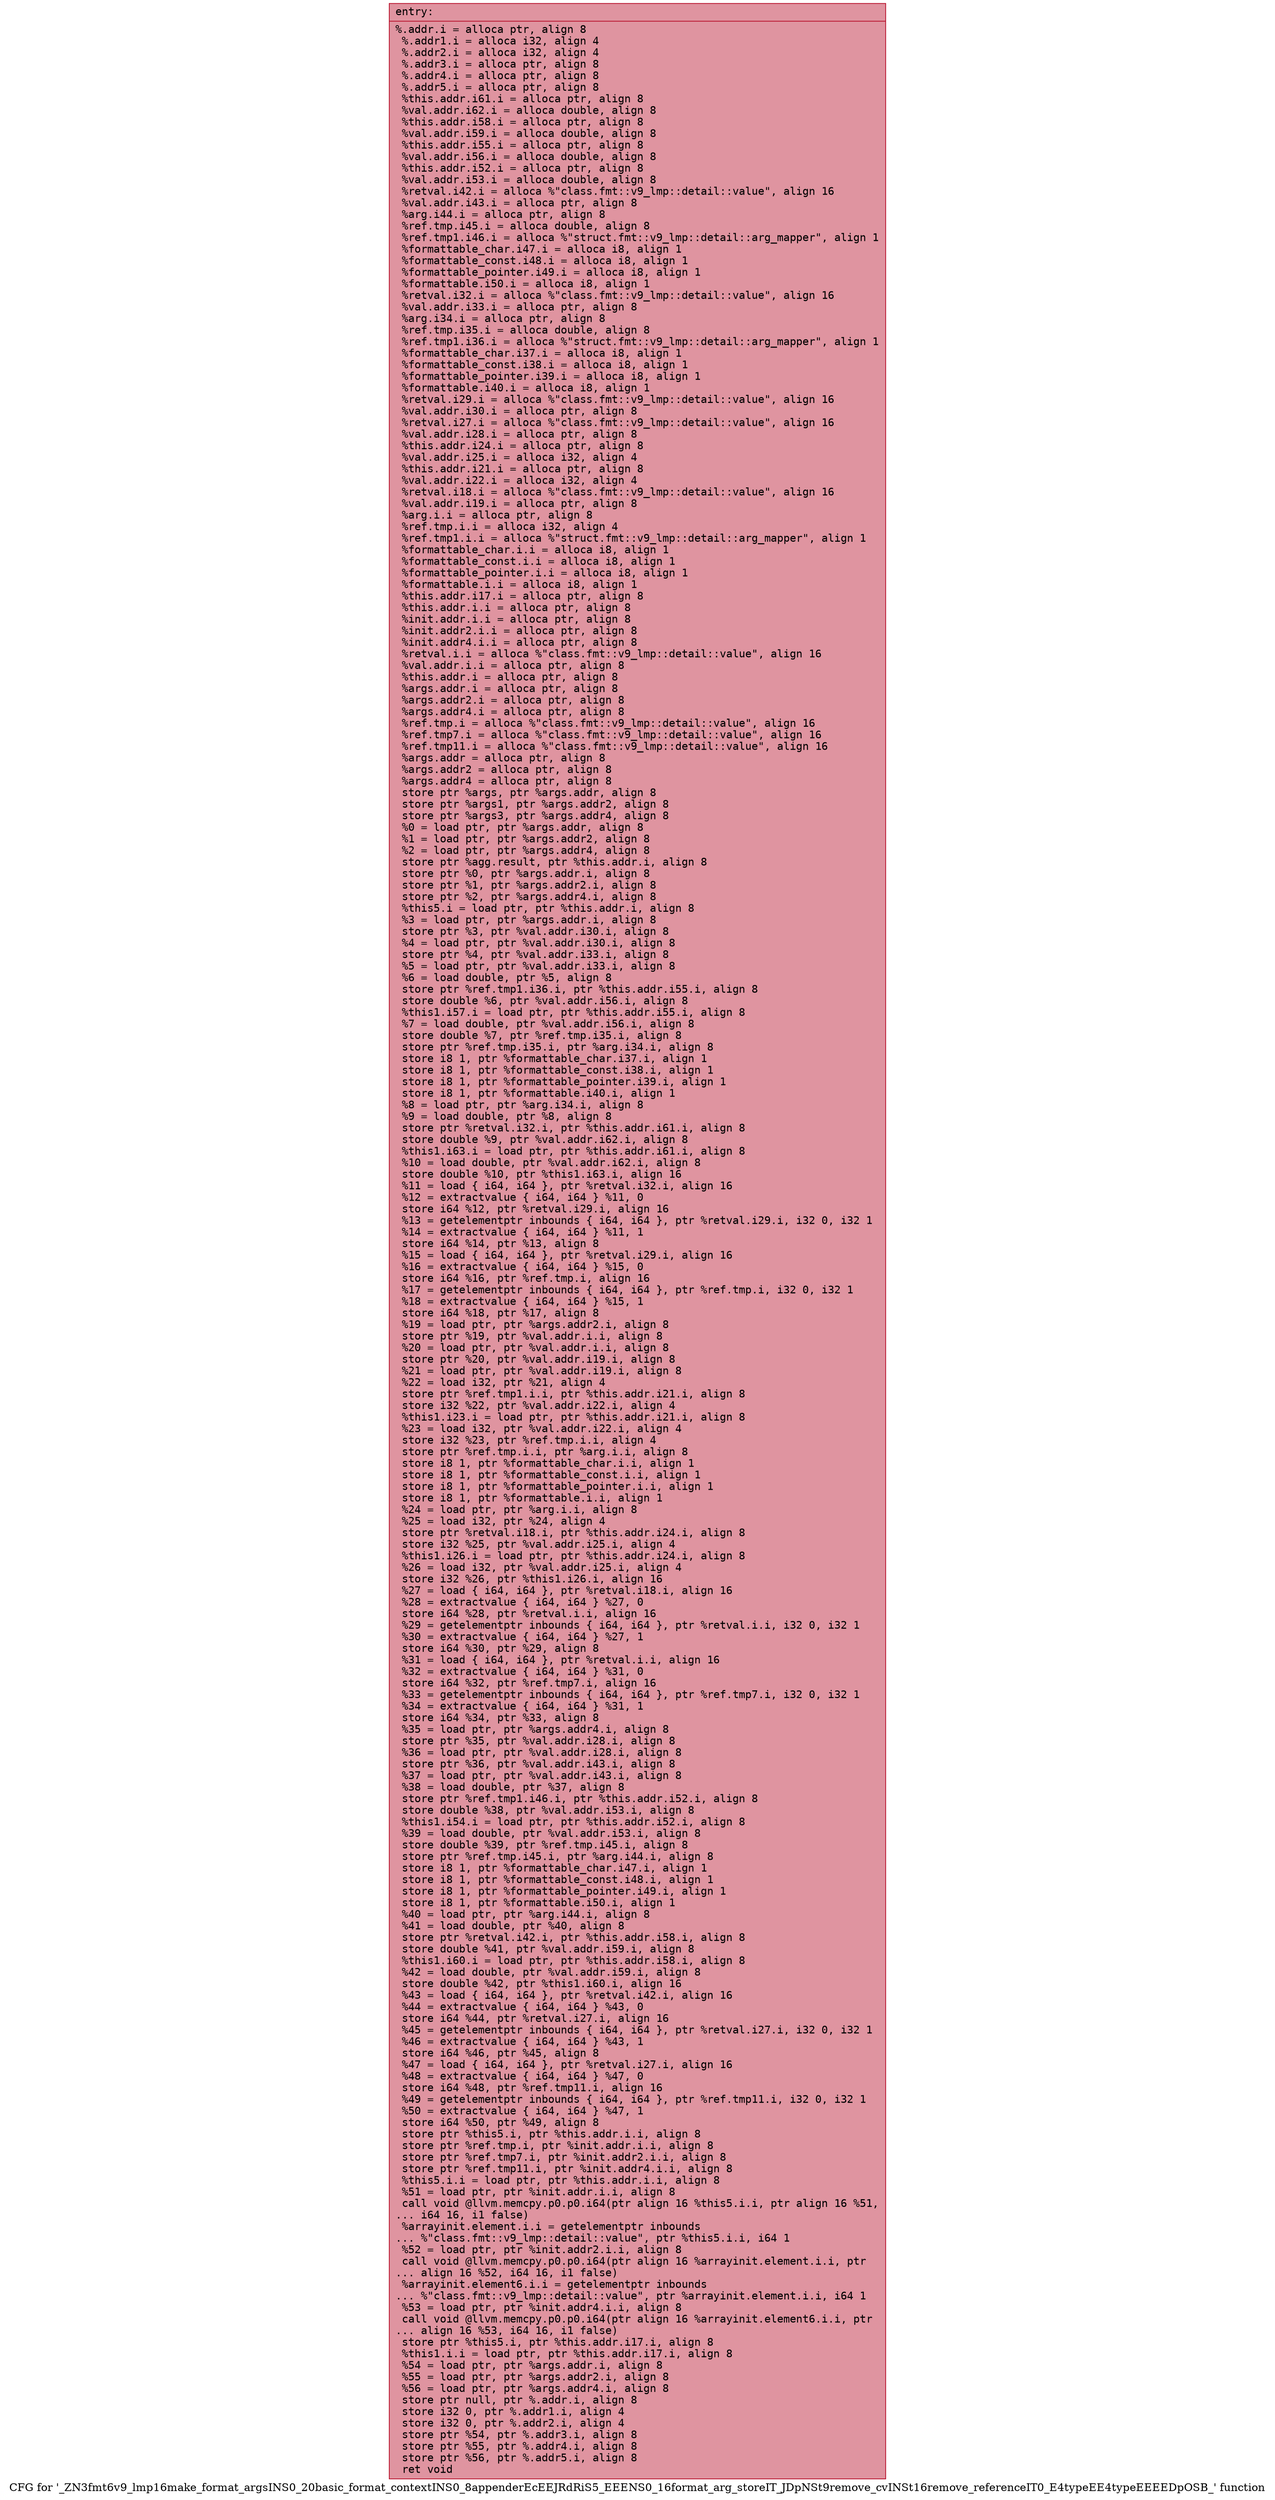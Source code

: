digraph "CFG for '_ZN3fmt6v9_lmp16make_format_argsINS0_20basic_format_contextINS0_8appenderEcEEJRdRiS5_EEENS0_16format_arg_storeIT_JDpNSt9remove_cvINSt16remove_referenceIT0_E4typeEE4typeEEEEDpOSB_' function" {
	label="CFG for '_ZN3fmt6v9_lmp16make_format_argsINS0_20basic_format_contextINS0_8appenderEcEEJRdRiS5_EEENS0_16format_arg_storeIT_JDpNSt9remove_cvINSt16remove_referenceIT0_E4typeEE4typeEEEEDpOSB_' function";

	Node0x56403ea223a0 [shape=record,color="#b70d28ff", style=filled, fillcolor="#b70d2870" fontname="Courier",label="{entry:\l|  %.addr.i = alloca ptr, align 8\l  %.addr1.i = alloca i32, align 4\l  %.addr2.i = alloca i32, align 4\l  %.addr3.i = alloca ptr, align 8\l  %.addr4.i = alloca ptr, align 8\l  %.addr5.i = alloca ptr, align 8\l  %this.addr.i61.i = alloca ptr, align 8\l  %val.addr.i62.i = alloca double, align 8\l  %this.addr.i58.i = alloca ptr, align 8\l  %val.addr.i59.i = alloca double, align 8\l  %this.addr.i55.i = alloca ptr, align 8\l  %val.addr.i56.i = alloca double, align 8\l  %this.addr.i52.i = alloca ptr, align 8\l  %val.addr.i53.i = alloca double, align 8\l  %retval.i42.i = alloca %\"class.fmt::v9_lmp::detail::value\", align 16\l  %val.addr.i43.i = alloca ptr, align 8\l  %arg.i44.i = alloca ptr, align 8\l  %ref.tmp.i45.i = alloca double, align 8\l  %ref.tmp1.i46.i = alloca %\"struct.fmt::v9_lmp::detail::arg_mapper\", align 1\l  %formattable_char.i47.i = alloca i8, align 1\l  %formattable_const.i48.i = alloca i8, align 1\l  %formattable_pointer.i49.i = alloca i8, align 1\l  %formattable.i50.i = alloca i8, align 1\l  %retval.i32.i = alloca %\"class.fmt::v9_lmp::detail::value\", align 16\l  %val.addr.i33.i = alloca ptr, align 8\l  %arg.i34.i = alloca ptr, align 8\l  %ref.tmp.i35.i = alloca double, align 8\l  %ref.tmp1.i36.i = alloca %\"struct.fmt::v9_lmp::detail::arg_mapper\", align 1\l  %formattable_char.i37.i = alloca i8, align 1\l  %formattable_const.i38.i = alloca i8, align 1\l  %formattable_pointer.i39.i = alloca i8, align 1\l  %formattable.i40.i = alloca i8, align 1\l  %retval.i29.i = alloca %\"class.fmt::v9_lmp::detail::value\", align 16\l  %val.addr.i30.i = alloca ptr, align 8\l  %retval.i27.i = alloca %\"class.fmt::v9_lmp::detail::value\", align 16\l  %val.addr.i28.i = alloca ptr, align 8\l  %this.addr.i24.i = alloca ptr, align 8\l  %val.addr.i25.i = alloca i32, align 4\l  %this.addr.i21.i = alloca ptr, align 8\l  %val.addr.i22.i = alloca i32, align 4\l  %retval.i18.i = alloca %\"class.fmt::v9_lmp::detail::value\", align 16\l  %val.addr.i19.i = alloca ptr, align 8\l  %arg.i.i = alloca ptr, align 8\l  %ref.tmp.i.i = alloca i32, align 4\l  %ref.tmp1.i.i = alloca %\"struct.fmt::v9_lmp::detail::arg_mapper\", align 1\l  %formattable_char.i.i = alloca i8, align 1\l  %formattable_const.i.i = alloca i8, align 1\l  %formattable_pointer.i.i = alloca i8, align 1\l  %formattable.i.i = alloca i8, align 1\l  %this.addr.i17.i = alloca ptr, align 8\l  %this.addr.i.i = alloca ptr, align 8\l  %init.addr.i.i = alloca ptr, align 8\l  %init.addr2.i.i = alloca ptr, align 8\l  %init.addr4.i.i = alloca ptr, align 8\l  %retval.i.i = alloca %\"class.fmt::v9_lmp::detail::value\", align 16\l  %val.addr.i.i = alloca ptr, align 8\l  %this.addr.i = alloca ptr, align 8\l  %args.addr.i = alloca ptr, align 8\l  %args.addr2.i = alloca ptr, align 8\l  %args.addr4.i = alloca ptr, align 8\l  %ref.tmp.i = alloca %\"class.fmt::v9_lmp::detail::value\", align 16\l  %ref.tmp7.i = alloca %\"class.fmt::v9_lmp::detail::value\", align 16\l  %ref.tmp11.i = alloca %\"class.fmt::v9_lmp::detail::value\", align 16\l  %args.addr = alloca ptr, align 8\l  %args.addr2 = alloca ptr, align 8\l  %args.addr4 = alloca ptr, align 8\l  store ptr %args, ptr %args.addr, align 8\l  store ptr %args1, ptr %args.addr2, align 8\l  store ptr %args3, ptr %args.addr4, align 8\l  %0 = load ptr, ptr %args.addr, align 8\l  %1 = load ptr, ptr %args.addr2, align 8\l  %2 = load ptr, ptr %args.addr4, align 8\l  store ptr %agg.result, ptr %this.addr.i, align 8\l  store ptr %0, ptr %args.addr.i, align 8\l  store ptr %1, ptr %args.addr2.i, align 8\l  store ptr %2, ptr %args.addr4.i, align 8\l  %this5.i = load ptr, ptr %this.addr.i, align 8\l  %3 = load ptr, ptr %args.addr.i, align 8\l  store ptr %3, ptr %val.addr.i30.i, align 8\l  %4 = load ptr, ptr %val.addr.i30.i, align 8\l  store ptr %4, ptr %val.addr.i33.i, align 8\l  %5 = load ptr, ptr %val.addr.i33.i, align 8\l  %6 = load double, ptr %5, align 8\l  store ptr %ref.tmp1.i36.i, ptr %this.addr.i55.i, align 8\l  store double %6, ptr %val.addr.i56.i, align 8\l  %this1.i57.i = load ptr, ptr %this.addr.i55.i, align 8\l  %7 = load double, ptr %val.addr.i56.i, align 8\l  store double %7, ptr %ref.tmp.i35.i, align 8\l  store ptr %ref.tmp.i35.i, ptr %arg.i34.i, align 8\l  store i8 1, ptr %formattable_char.i37.i, align 1\l  store i8 1, ptr %formattable_const.i38.i, align 1\l  store i8 1, ptr %formattable_pointer.i39.i, align 1\l  store i8 1, ptr %formattable.i40.i, align 1\l  %8 = load ptr, ptr %arg.i34.i, align 8\l  %9 = load double, ptr %8, align 8\l  store ptr %retval.i32.i, ptr %this.addr.i61.i, align 8\l  store double %9, ptr %val.addr.i62.i, align 8\l  %this1.i63.i = load ptr, ptr %this.addr.i61.i, align 8\l  %10 = load double, ptr %val.addr.i62.i, align 8\l  store double %10, ptr %this1.i63.i, align 16\l  %11 = load \{ i64, i64 \}, ptr %retval.i32.i, align 16\l  %12 = extractvalue \{ i64, i64 \} %11, 0\l  store i64 %12, ptr %retval.i29.i, align 16\l  %13 = getelementptr inbounds \{ i64, i64 \}, ptr %retval.i29.i, i32 0, i32 1\l  %14 = extractvalue \{ i64, i64 \} %11, 1\l  store i64 %14, ptr %13, align 8\l  %15 = load \{ i64, i64 \}, ptr %retval.i29.i, align 16\l  %16 = extractvalue \{ i64, i64 \} %15, 0\l  store i64 %16, ptr %ref.tmp.i, align 16\l  %17 = getelementptr inbounds \{ i64, i64 \}, ptr %ref.tmp.i, i32 0, i32 1\l  %18 = extractvalue \{ i64, i64 \} %15, 1\l  store i64 %18, ptr %17, align 8\l  %19 = load ptr, ptr %args.addr2.i, align 8\l  store ptr %19, ptr %val.addr.i.i, align 8\l  %20 = load ptr, ptr %val.addr.i.i, align 8\l  store ptr %20, ptr %val.addr.i19.i, align 8\l  %21 = load ptr, ptr %val.addr.i19.i, align 8\l  %22 = load i32, ptr %21, align 4\l  store ptr %ref.tmp1.i.i, ptr %this.addr.i21.i, align 8\l  store i32 %22, ptr %val.addr.i22.i, align 4\l  %this1.i23.i = load ptr, ptr %this.addr.i21.i, align 8\l  %23 = load i32, ptr %val.addr.i22.i, align 4\l  store i32 %23, ptr %ref.tmp.i.i, align 4\l  store ptr %ref.tmp.i.i, ptr %arg.i.i, align 8\l  store i8 1, ptr %formattable_char.i.i, align 1\l  store i8 1, ptr %formattable_const.i.i, align 1\l  store i8 1, ptr %formattable_pointer.i.i, align 1\l  store i8 1, ptr %formattable.i.i, align 1\l  %24 = load ptr, ptr %arg.i.i, align 8\l  %25 = load i32, ptr %24, align 4\l  store ptr %retval.i18.i, ptr %this.addr.i24.i, align 8\l  store i32 %25, ptr %val.addr.i25.i, align 4\l  %this1.i26.i = load ptr, ptr %this.addr.i24.i, align 8\l  %26 = load i32, ptr %val.addr.i25.i, align 4\l  store i32 %26, ptr %this1.i26.i, align 16\l  %27 = load \{ i64, i64 \}, ptr %retval.i18.i, align 16\l  %28 = extractvalue \{ i64, i64 \} %27, 0\l  store i64 %28, ptr %retval.i.i, align 16\l  %29 = getelementptr inbounds \{ i64, i64 \}, ptr %retval.i.i, i32 0, i32 1\l  %30 = extractvalue \{ i64, i64 \} %27, 1\l  store i64 %30, ptr %29, align 8\l  %31 = load \{ i64, i64 \}, ptr %retval.i.i, align 16\l  %32 = extractvalue \{ i64, i64 \} %31, 0\l  store i64 %32, ptr %ref.tmp7.i, align 16\l  %33 = getelementptr inbounds \{ i64, i64 \}, ptr %ref.tmp7.i, i32 0, i32 1\l  %34 = extractvalue \{ i64, i64 \} %31, 1\l  store i64 %34, ptr %33, align 8\l  %35 = load ptr, ptr %args.addr4.i, align 8\l  store ptr %35, ptr %val.addr.i28.i, align 8\l  %36 = load ptr, ptr %val.addr.i28.i, align 8\l  store ptr %36, ptr %val.addr.i43.i, align 8\l  %37 = load ptr, ptr %val.addr.i43.i, align 8\l  %38 = load double, ptr %37, align 8\l  store ptr %ref.tmp1.i46.i, ptr %this.addr.i52.i, align 8\l  store double %38, ptr %val.addr.i53.i, align 8\l  %this1.i54.i = load ptr, ptr %this.addr.i52.i, align 8\l  %39 = load double, ptr %val.addr.i53.i, align 8\l  store double %39, ptr %ref.tmp.i45.i, align 8\l  store ptr %ref.tmp.i45.i, ptr %arg.i44.i, align 8\l  store i8 1, ptr %formattable_char.i47.i, align 1\l  store i8 1, ptr %formattable_const.i48.i, align 1\l  store i8 1, ptr %formattable_pointer.i49.i, align 1\l  store i8 1, ptr %formattable.i50.i, align 1\l  %40 = load ptr, ptr %arg.i44.i, align 8\l  %41 = load double, ptr %40, align 8\l  store ptr %retval.i42.i, ptr %this.addr.i58.i, align 8\l  store double %41, ptr %val.addr.i59.i, align 8\l  %this1.i60.i = load ptr, ptr %this.addr.i58.i, align 8\l  %42 = load double, ptr %val.addr.i59.i, align 8\l  store double %42, ptr %this1.i60.i, align 16\l  %43 = load \{ i64, i64 \}, ptr %retval.i42.i, align 16\l  %44 = extractvalue \{ i64, i64 \} %43, 0\l  store i64 %44, ptr %retval.i27.i, align 16\l  %45 = getelementptr inbounds \{ i64, i64 \}, ptr %retval.i27.i, i32 0, i32 1\l  %46 = extractvalue \{ i64, i64 \} %43, 1\l  store i64 %46, ptr %45, align 8\l  %47 = load \{ i64, i64 \}, ptr %retval.i27.i, align 16\l  %48 = extractvalue \{ i64, i64 \} %47, 0\l  store i64 %48, ptr %ref.tmp11.i, align 16\l  %49 = getelementptr inbounds \{ i64, i64 \}, ptr %ref.tmp11.i, i32 0, i32 1\l  %50 = extractvalue \{ i64, i64 \} %47, 1\l  store i64 %50, ptr %49, align 8\l  store ptr %this5.i, ptr %this.addr.i.i, align 8\l  store ptr %ref.tmp.i, ptr %init.addr.i.i, align 8\l  store ptr %ref.tmp7.i, ptr %init.addr2.i.i, align 8\l  store ptr %ref.tmp11.i, ptr %init.addr4.i.i, align 8\l  %this5.i.i = load ptr, ptr %this.addr.i.i, align 8\l  %51 = load ptr, ptr %init.addr.i.i, align 8\l  call void @llvm.memcpy.p0.p0.i64(ptr align 16 %this5.i.i, ptr align 16 %51,\l... i64 16, i1 false)\l  %arrayinit.element.i.i = getelementptr inbounds\l... %\"class.fmt::v9_lmp::detail::value\", ptr %this5.i.i, i64 1\l  %52 = load ptr, ptr %init.addr2.i.i, align 8\l  call void @llvm.memcpy.p0.p0.i64(ptr align 16 %arrayinit.element.i.i, ptr\l... align 16 %52, i64 16, i1 false)\l  %arrayinit.element6.i.i = getelementptr inbounds\l... %\"class.fmt::v9_lmp::detail::value\", ptr %arrayinit.element.i.i, i64 1\l  %53 = load ptr, ptr %init.addr4.i.i, align 8\l  call void @llvm.memcpy.p0.p0.i64(ptr align 16 %arrayinit.element6.i.i, ptr\l... align 16 %53, i64 16, i1 false)\l  store ptr %this5.i, ptr %this.addr.i17.i, align 8\l  %this1.i.i = load ptr, ptr %this.addr.i17.i, align 8\l  %54 = load ptr, ptr %args.addr.i, align 8\l  %55 = load ptr, ptr %args.addr2.i, align 8\l  %56 = load ptr, ptr %args.addr4.i, align 8\l  store ptr null, ptr %.addr.i, align 8\l  store i32 0, ptr %.addr1.i, align 4\l  store i32 0, ptr %.addr2.i, align 4\l  store ptr %54, ptr %.addr3.i, align 8\l  store ptr %55, ptr %.addr4.i, align 8\l  store ptr %56, ptr %.addr5.i, align 8\l  ret void\l}"];
}
